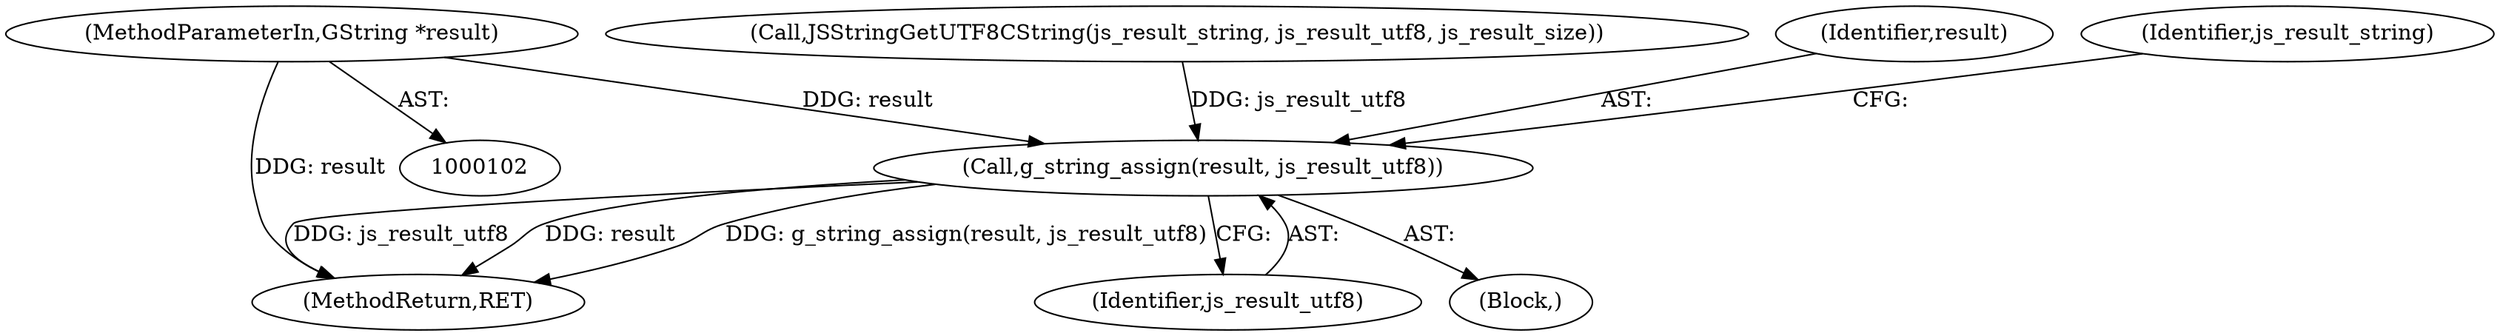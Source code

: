 digraph "0_uzbl_1958b52d41cba96956dc1995660de49525ed1047_0@pointer" {
"1000105" [label="(MethodParameterIn,GString *result)"];
"1000167" [label="(Call,g_string_assign(result, js_result_utf8))"];
"1000163" [label="(Call,JSStringGetUTF8CString(js_result_string, js_result_utf8, js_result_size))"];
"1000161" [label="(Block,)"];
"1000174" [label="(MethodReturn,RET)"];
"1000105" [label="(MethodParameterIn,GString *result)"];
"1000167" [label="(Call,g_string_assign(result, js_result_utf8))"];
"1000168" [label="(Identifier,result)"];
"1000171" [label="(Identifier,js_result_string)"];
"1000169" [label="(Identifier,js_result_utf8)"];
"1000105" -> "1000102"  [label="AST: "];
"1000105" -> "1000174"  [label="DDG: result"];
"1000105" -> "1000167"  [label="DDG: result"];
"1000167" -> "1000161"  [label="AST: "];
"1000167" -> "1000169"  [label="CFG: "];
"1000168" -> "1000167"  [label="AST: "];
"1000169" -> "1000167"  [label="AST: "];
"1000171" -> "1000167"  [label="CFG: "];
"1000167" -> "1000174"  [label="DDG: js_result_utf8"];
"1000167" -> "1000174"  [label="DDG: result"];
"1000167" -> "1000174"  [label="DDG: g_string_assign(result, js_result_utf8)"];
"1000163" -> "1000167"  [label="DDG: js_result_utf8"];
}
